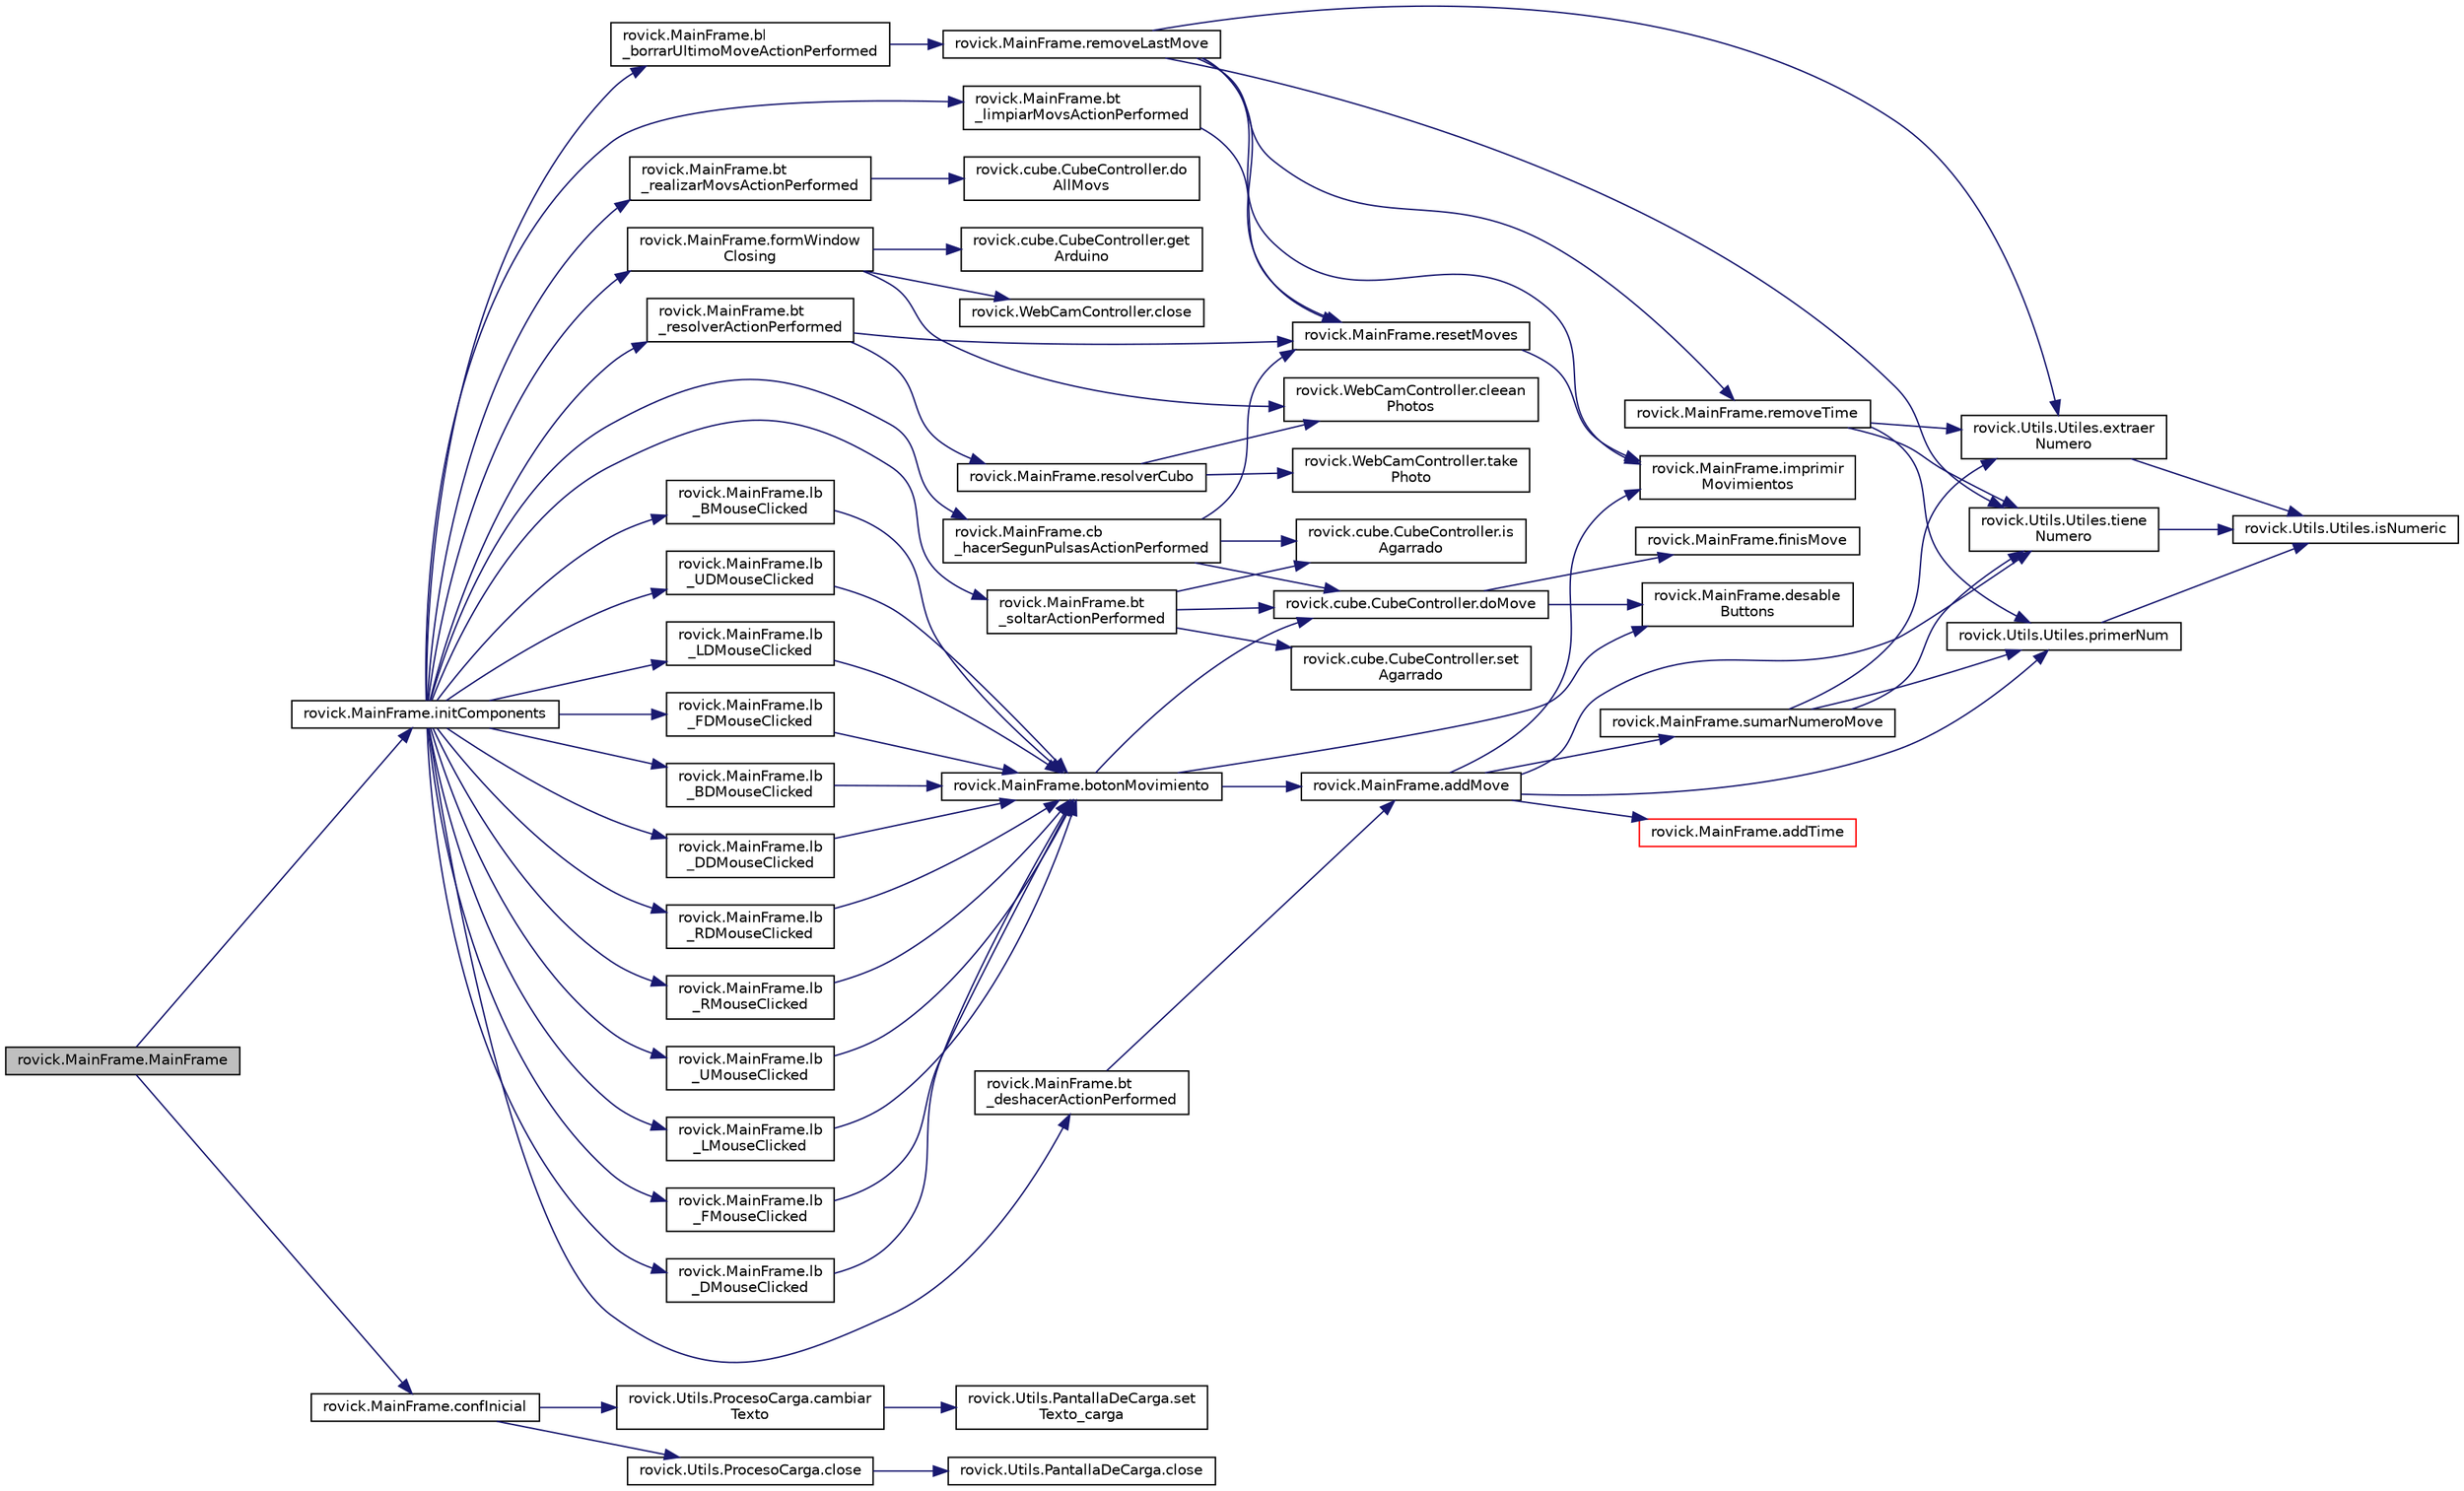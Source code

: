 digraph "rovick.MainFrame.MainFrame"
{
  edge [fontname="Helvetica",fontsize="10",labelfontname="Helvetica",labelfontsize="10"];
  node [fontname="Helvetica",fontsize="10",shape=record];
  rankdir="LR";
  Node37 [label="rovick.MainFrame.MainFrame",height=0.2,width=0.4,color="black", fillcolor="grey75", style="filled", fontcolor="black"];
  Node37 -> Node38 [color="midnightblue",fontsize="10",style="solid",fontname="Helvetica"];
  Node38 [label="rovick.MainFrame.initComponents",height=0.2,width=0.4,color="black", fillcolor="white", style="filled",URL="$classrovick_1_1_main_frame.html#a6bfda0f949106916323960d384a309e0"];
  Node38 -> Node39 [color="midnightblue",fontsize="10",style="solid",fontname="Helvetica"];
  Node39 [label="rovick.MainFrame.formWindow\lClosing",height=0.2,width=0.4,color="black", fillcolor="white", style="filled",URL="$group___otros.html#ga0ea294660bffb1e18b2f08dbeea502f4"];
  Node39 -> Node40 [color="midnightblue",fontsize="10",style="solid",fontname="Helvetica"];
  Node40 [label="rovick.cube.CubeController.get\lArduino",height=0.2,width=0.4,color="black", fillcolor="white", style="filled",URL="$classrovick_1_1cube_1_1_cube_controller.html#abf182aadfa46c99ea9edc79b2fc12b9e",tooltip="Devuelve el arduino del controlador. "];
  Node39 -> Node41 [color="midnightblue",fontsize="10",style="solid",fontname="Helvetica"];
  Node41 [label="rovick.WebCamController.cleean\lPhotos",height=0.2,width=0.4,color="black", fillcolor="white", style="filled",URL="$classrovick_1_1_web_cam_controller.html#aa6f72166f84d421193161bb03d0241f6",tooltip="Borra todas los archivos en la carpeta webCam_images. "];
  Node39 -> Node42 [color="midnightblue",fontsize="10",style="solid",fontname="Helvetica"];
  Node42 [label="rovick.WebCamController.close",height=0.2,width=0.4,color="black", fillcolor="white", style="filled",URL="$classrovick_1_1_web_cam_controller.html#ae8b2d7a0ffa4b04cff02565620225aef",tooltip="Cierra la WebCam. "];
  Node38 -> Node43 [color="midnightblue",fontsize="10",style="solid",fontname="Helvetica"];
  Node43 [label="rovick.MainFrame.lb\l_RDMouseClicked",height=0.2,width=0.4,color="black", fillcolor="white", style="filled",URL="$group___botones.html#ga3d74cf4cc0f87ec35842fd8fff42e80c"];
  Node43 -> Node44 [color="midnightblue",fontsize="10",style="solid",fontname="Helvetica"];
  Node44 [label="rovick.MainFrame.botonMovimiento",height=0.2,width=0.4,color="black", fillcolor="white", style="filled",URL="$group___principales.html#gae2c42cbf5cab358d9b60d6c7a50ab85f",tooltip="Metodo al que llaman los Botones de los movimientos, Si el checkBox cb_hacerSegunPulsas esta activado..."];
  Node44 -> Node45 [color="midnightblue",fontsize="10",style="solid",fontname="Helvetica"];
  Node45 [label="rovick.MainFrame.addMove",height=0.2,width=0.4,color="black", fillcolor="white", style="filled",URL="$group___auxiliares.html#ga49c8ae6bbd67d575b5b9c8ee575a82ff",tooltip="Añade el movimiento al ArrayLista movimientos dependiendo de que movimiento sea. "];
  Node45 -> Node46 [color="midnightblue",fontsize="10",style="solid",fontname="Helvetica"];
  Node46 [label="rovick.Utils.Utiles.tiene\lNumero",height=0.2,width=0.4,color="black", fillcolor="white", style="filled",URL="$classrovick_1_1_utils_1_1_utiles.html#a3727c5ee9df98a910159a619889f7bda",tooltip="Metodo que te devuelve true si la cadena pasada contiene algún numero. "];
  Node46 -> Node47 [color="midnightblue",fontsize="10",style="solid",fontname="Helvetica"];
  Node47 [label="rovick.Utils.Utiles.isNumeric",height=0.2,width=0.4,color="black", fillcolor="white", style="filled",URL="$classrovick_1_1_utils_1_1_utiles.html#af34c18d8e5344dc7bbc7be79a1bff7f1",tooltip="Metodo que te devuelve true si la cadena pasada es numérica. "];
  Node45 -> Node48 [color="midnightblue",fontsize="10",style="solid",fontname="Helvetica"];
  Node48 [label="rovick.Utils.Utiles.primerNum",height=0.2,width=0.4,color="black", fillcolor="white", style="filled",URL="$classrovick_1_1_utils_1_1_utiles.html#a6844ffe69749214354abe47b5a4d19ba",tooltip="Metdo que devuelve la posicion del pimier numero numérico de la cadena. "];
  Node48 -> Node47 [color="midnightblue",fontsize="10",style="solid",fontname="Helvetica"];
  Node45 -> Node49 [color="midnightblue",fontsize="10",style="solid",fontname="Helvetica"];
  Node49 [label="rovick.MainFrame.sumarNumeroMove",height=0.2,width=0.4,color="black", fillcolor="white", style="filled",URL="$group___auxiliares.html#ga724eeaf4315d25cbeae55131e775b2cb",tooltip="Suma al string move un movimiento. "];
  Node49 -> Node46 [color="midnightblue",fontsize="10",style="solid",fontname="Helvetica"];
  Node49 -> Node50 [color="midnightblue",fontsize="10",style="solid",fontname="Helvetica"];
  Node50 [label="rovick.Utils.Utiles.extraer\lNumero",height=0.2,width=0.4,color="black", fillcolor="white", style="filled",URL="$classrovick_1_1_utils_1_1_utiles.html#a7bc6aa7244f58b59cb5d6ae1d87b1cf5",tooltip="Metodo que te devuelve el entero que contine la cadena. "];
  Node50 -> Node47 [color="midnightblue",fontsize="10",style="solid",fontname="Helvetica"];
  Node49 -> Node48 [color="midnightblue",fontsize="10",style="solid",fontname="Helvetica"];
  Node45 -> Node51 [color="midnightblue",fontsize="10",style="solid",fontname="Helvetica"];
  Node51 [label="rovick.MainFrame.addTime",height=0.2,width=0.4,color="red", fillcolor="white", style="filled",URL="$group___auxiliares.html#ga6427827ba7ae6ec2db0c2fedaa60b196",tooltip="Encargado de añadir el tiempo correspondiente el GregorianCalendar tiempo. "];
  Node45 -> Node53 [color="midnightblue",fontsize="10",style="solid",fontname="Helvetica"];
  Node53 [label="rovick.MainFrame.imprimir\lMovimientos",height=0.2,width=0.4,color="black", fillcolor="white", style="filled",URL="$group___auxiliares.html#gab1aea5aaaa8b8b695b3c30c08a2fb705",tooltip="Encorgado de rellenar el TextArea de los movimientos a partir del ArrayList movimientos. "];
  Node44 -> Node54 [color="midnightblue",fontsize="10",style="solid",fontname="Helvetica"];
  Node54 [label="rovick.MainFrame.desable\lButtons",height=0.2,width=0.4,color="black", fillcolor="white", style="filled",URL="$group___auxiliares.html#ga4e69c788c01026510dfbe2f8faabc9e7",tooltip="Activa o desactiva los botones para que no se pueda hacer nada mientas que se haga el proceso de hace..."];
  Node44 -> Node55 [color="midnightblue",fontsize="10",style="solid",fontname="Helvetica"];
  Node55 [label="rovick.cube.CubeController.doMove",height=0.2,width=0.4,color="black", fillcolor="white", style="filled",URL="$classrovick_1_1cube_1_1_cube_controller.html#a2479be2cad3321bf55483c5b005066c5",tooltip="Metodo que envia al arduino la orden de hacer un movimiento. "];
  Node55 -> Node54 [color="midnightblue",fontsize="10",style="solid",fontname="Helvetica"];
  Node55 -> Node56 [color="midnightblue",fontsize="10",style="solid",fontname="Helvetica"];
  Node56 [label="rovick.MainFrame.finisMove",height=0.2,width=0.4,color="black", fillcolor="white", style="filled",URL="$group___auxiliares.html#gaf71bdd2e0bac5603a5ff80cccd01bcf1",tooltip="Resta el String finMove al numero de movimientos,Jlabel lb_movs. "];
  Node38 -> Node57 [color="midnightblue",fontsize="10",style="solid",fontname="Helvetica"];
  Node57 [label="rovick.MainFrame.lb\l_RMouseClicked",height=0.2,width=0.4,color="black", fillcolor="white", style="filled",URL="$group___botones.html#ga806a4d37b42c38a01063536d98bf9442"];
  Node57 -> Node44 [color="midnightblue",fontsize="10",style="solid",fontname="Helvetica"];
  Node38 -> Node58 [color="midnightblue",fontsize="10",style="solid",fontname="Helvetica"];
  Node58 [label="rovick.MainFrame.lb\l_UMouseClicked",height=0.2,width=0.4,color="black", fillcolor="white", style="filled",URL="$group___botones.html#gad7d6a61ea3f70d947bab03ca93f5c76f"];
  Node58 -> Node44 [color="midnightblue",fontsize="10",style="solid",fontname="Helvetica"];
  Node38 -> Node59 [color="midnightblue",fontsize="10",style="solid",fontname="Helvetica"];
  Node59 [label="rovick.MainFrame.lb\l_LMouseClicked",height=0.2,width=0.4,color="black", fillcolor="white", style="filled",URL="$group___botones.html#gab1bffa7346d3a8a6a04c7c74edd854b9"];
  Node59 -> Node44 [color="midnightblue",fontsize="10",style="solid",fontname="Helvetica"];
  Node38 -> Node60 [color="midnightblue",fontsize="10",style="solid",fontname="Helvetica"];
  Node60 [label="rovick.MainFrame.lb\l_FMouseClicked",height=0.2,width=0.4,color="black", fillcolor="white", style="filled",URL="$group___botones.html#ga7dbf6abea21412b993496f2272394add"];
  Node60 -> Node44 [color="midnightblue",fontsize="10",style="solid",fontname="Helvetica"];
  Node38 -> Node61 [color="midnightblue",fontsize="10",style="solid",fontname="Helvetica"];
  Node61 [label="rovick.MainFrame.lb\l_DMouseClicked",height=0.2,width=0.4,color="black", fillcolor="white", style="filled",URL="$group___botones.html#gad29bf698bb00fce441a3666ce81c04f8"];
  Node61 -> Node44 [color="midnightblue",fontsize="10",style="solid",fontname="Helvetica"];
  Node38 -> Node62 [color="midnightblue",fontsize="10",style="solid",fontname="Helvetica"];
  Node62 [label="rovick.MainFrame.lb\l_BMouseClicked",height=0.2,width=0.4,color="black", fillcolor="white", style="filled",URL="$group___botones.html#ga1bf2298bc72ca8ad5e1a297e9fe553aa"];
  Node62 -> Node44 [color="midnightblue",fontsize="10",style="solid",fontname="Helvetica"];
  Node38 -> Node63 [color="midnightblue",fontsize="10",style="solid",fontname="Helvetica"];
  Node63 [label="rovick.MainFrame.lb\l_UDMouseClicked",height=0.2,width=0.4,color="black", fillcolor="white", style="filled",URL="$group___botones.html#ga8f21d07f95b26c7977f9caf32e4b1b2d"];
  Node63 -> Node44 [color="midnightblue",fontsize="10",style="solid",fontname="Helvetica"];
  Node38 -> Node64 [color="midnightblue",fontsize="10",style="solid",fontname="Helvetica"];
  Node64 [label="rovick.MainFrame.lb\l_LDMouseClicked",height=0.2,width=0.4,color="black", fillcolor="white", style="filled",URL="$group___botones.html#ga11a49350175011fe98d970f9aaabf65d"];
  Node64 -> Node44 [color="midnightblue",fontsize="10",style="solid",fontname="Helvetica"];
  Node38 -> Node65 [color="midnightblue",fontsize="10",style="solid",fontname="Helvetica"];
  Node65 [label="rovick.MainFrame.lb\l_FDMouseClicked",height=0.2,width=0.4,color="black", fillcolor="white", style="filled",URL="$group___botones.html#ga31321cdc0955f60c49b93b3ada6d8866"];
  Node65 -> Node44 [color="midnightblue",fontsize="10",style="solid",fontname="Helvetica"];
  Node38 -> Node66 [color="midnightblue",fontsize="10",style="solid",fontname="Helvetica"];
  Node66 [label="rovick.MainFrame.lb\l_BDMouseClicked",height=0.2,width=0.4,color="black", fillcolor="white", style="filled",URL="$group___botones.html#ga7e962ccf5b128e8f2804f42c61c86b7d"];
  Node66 -> Node44 [color="midnightblue",fontsize="10",style="solid",fontname="Helvetica"];
  Node38 -> Node67 [color="midnightblue",fontsize="10",style="solid",fontname="Helvetica"];
  Node67 [label="rovick.MainFrame.lb\l_DDMouseClicked",height=0.2,width=0.4,color="black", fillcolor="white", style="filled",URL="$group___botones.html#ga71ce387a0aeb3ea68ebdf029b180a3b6"];
  Node67 -> Node44 [color="midnightblue",fontsize="10",style="solid",fontname="Helvetica"];
  Node38 -> Node68 [color="midnightblue",fontsize="10",style="solid",fontname="Helvetica"];
  Node68 [label="rovick.MainFrame.cb\l_hacerSegunPulsasActionPerformed",height=0.2,width=0.4,color="black", fillcolor="white", style="filled",URL="$group___otros.html#gae3f02523f5de684738708fa8fafd59a2"];
  Node68 -> Node69 [color="midnightblue",fontsize="10",style="solid",fontname="Helvetica"];
  Node69 [label="rovick.cube.CubeController.is\lAgarrado",height=0.2,width=0.4,color="black", fillcolor="white", style="filled",URL="$classrovick_1_1cube_1_1_cube_controller.html#a466bfc94bfa8c4f631e3f5b8ce33f673"];
  Node68 -> Node55 [color="midnightblue",fontsize="10",style="solid",fontname="Helvetica"];
  Node68 -> Node70 [color="midnightblue",fontsize="10",style="solid",fontname="Helvetica"];
  Node70 [label="rovick.MainFrame.resetMoves",height=0.2,width=0.4,color="black", fillcolor="white", style="filled",URL="$group___auxiliares.html#ga5c0bd377260e617abd7b98081ccd538d",tooltip="Limpia la interface y duvuelve las variables a su estado por defecto. "];
  Node70 -> Node53 [color="midnightblue",fontsize="10",style="solid",fontname="Helvetica"];
  Node38 -> Node71 [color="midnightblue",fontsize="10",style="solid",fontname="Helvetica"];
  Node71 [label="rovick.MainFrame.bt\l_resolverActionPerformed",height=0.2,width=0.4,color="black", fillcolor="white", style="filled",URL="$group___otros.html#ga97be6de2f330b3b3559fc5a3a67840ed"];
  Node71 -> Node70 [color="midnightblue",fontsize="10",style="solid",fontname="Helvetica"];
  Node71 -> Node72 [color="midnightblue",fontsize="10",style="solid",fontname="Helvetica"];
  Node72 [label="rovick.MainFrame.resolverCubo",height=0.2,width=0.4,color="black", fillcolor="white", style="filled",URL="$group___principales.html#gaa3e14d8711338048cba47d22606e668a",tooltip="Metodo que genera los movimientos necesarios para resolver el cubo. "];
  Node72 -> Node41 [color="midnightblue",fontsize="10",style="solid",fontname="Helvetica"];
  Node72 -> Node73 [color="midnightblue",fontsize="10",style="solid",fontname="Helvetica"];
  Node73 [label="rovick.WebCamController.take\lPhoto",height=0.2,width=0.4,color="black", fillcolor="white", style="filled",URL="$classrovick_1_1_web_cam_controller.html#a6c62feb2e32b0079bb10aebe78e4bd9e",tooltip="Tama un foto en formato jpg y la pone con el nombre pasado. "];
  Node38 -> Node74 [color="midnightblue",fontsize="10",style="solid",fontname="Helvetica"];
  Node74 [label="rovick.MainFrame.bt\l_limpiarMovsActionPerformed",height=0.2,width=0.4,color="black", fillcolor="white", style="filled",URL="$group___otros.html#ga0c811439533d95200c76cdc2c9395d59"];
  Node74 -> Node70 [color="midnightblue",fontsize="10",style="solid",fontname="Helvetica"];
  Node38 -> Node75 [color="midnightblue",fontsize="10",style="solid",fontname="Helvetica"];
  Node75 [label="rovick.MainFrame.bt\l_realizarMovsActionPerformed",height=0.2,width=0.4,color="black", fillcolor="white", style="filled",URL="$group___otros.html#ga704612ec35228e3e590163cedbcc3f2a"];
  Node75 -> Node76 [color="midnightblue",fontsize="10",style="solid",fontname="Helvetica"];
  Node76 [label="rovick.cube.CubeController.do\lAllMovs",height=0.2,width=0.4,color="black", fillcolor="white", style="filled",URL="$classrovick_1_1cube_1_1_cube_controller.html#a4e65189dab94a0a03e56cb12c2d1e4fb",tooltip="Metodo que se encarga de realizar todas los movimientos. "];
  Node38 -> Node77 [color="midnightblue",fontsize="10",style="solid",fontname="Helvetica"];
  Node77 [label="rovick.MainFrame.bt\l_deshacerActionPerformed",height=0.2,width=0.4,color="black", fillcolor="white", style="filled",URL="$group___otros.html#ga822786b927cc80f5020a8e8a3ca93a2f"];
  Node77 -> Node45 [color="midnightblue",fontsize="10",style="solid",fontname="Helvetica"];
  Node38 -> Node78 [color="midnightblue",fontsize="10",style="solid",fontname="Helvetica"];
  Node78 [label="rovick.MainFrame.bt\l_soltarActionPerformed",height=0.2,width=0.4,color="black", fillcolor="white", style="filled",URL="$group___botones.html#ga7de921340fd7656862b4d59e5a7752a4"];
  Node78 -> Node69 [color="midnightblue",fontsize="10",style="solid",fontname="Helvetica"];
  Node78 -> Node55 [color="midnightblue",fontsize="10",style="solid",fontname="Helvetica"];
  Node78 -> Node79 [color="midnightblue",fontsize="10",style="solid",fontname="Helvetica"];
  Node79 [label="rovick.cube.CubeController.set\lAgarrado",height=0.2,width=0.4,color="black", fillcolor="white", style="filled",URL="$classrovick_1_1cube_1_1_cube_controller.html#a9ec650c6f8f6e214c062c3b8947b836a"];
  Node38 -> Node80 [color="midnightblue",fontsize="10",style="solid",fontname="Helvetica"];
  Node80 [label="rovick.MainFrame.bl\l_borrarUltimoMoveActionPerformed",height=0.2,width=0.4,color="black", fillcolor="white", style="filled",URL="$group___otros.html#ga34294f2c62e4f116ccf881cfefcaeacb"];
  Node80 -> Node81 [color="midnightblue",fontsize="10",style="solid",fontname="Helvetica"];
  Node81 [label="rovick.MainFrame.removeLastMove",height=0.2,width=0.4,color="black", fillcolor="white", style="filled",URL="$group___auxiliares.html#ga27c198265fb7a3f149b95aaac12bf9f0",tooltip="Borra el ultimo movimiento del ArrayList movimientos, y ajusta los tiempos y los movimientos. "];
  Node81 -> Node82 [color="midnightblue",fontsize="10",style="solid",fontname="Helvetica"];
  Node82 [label="rovick.MainFrame.removeTime",height=0.2,width=0.4,color="black", fillcolor="white", style="filled",URL="$group___auxiliares.html#gaf06cc67bd587af7c4b5749cb74c55854",tooltip="Resta tiempo al GregorianCalendar tiempo dependiendo de que movimiento sea. "];
  Node82 -> Node46 [color="midnightblue",fontsize="10",style="solid",fontname="Helvetica"];
  Node82 -> Node48 [color="midnightblue",fontsize="10",style="solid",fontname="Helvetica"];
  Node82 -> Node50 [color="midnightblue",fontsize="10",style="solid",fontname="Helvetica"];
  Node81 -> Node46 [color="midnightblue",fontsize="10",style="solid",fontname="Helvetica"];
  Node81 -> Node50 [color="midnightblue",fontsize="10",style="solid",fontname="Helvetica"];
  Node81 -> Node53 [color="midnightblue",fontsize="10",style="solid",fontname="Helvetica"];
  Node81 -> Node70 [color="midnightblue",fontsize="10",style="solid",fontname="Helvetica"];
  Node37 -> Node83 [color="midnightblue",fontsize="10",style="solid",fontname="Helvetica"];
  Node83 [label="rovick.MainFrame.confInicial",height=0.2,width=0.4,color="black", fillcolor="white", style="filled",URL="$group___principales.html#ga80f1d7e5687e8397e77a4666f863417c",tooltip="Metodo que se encarga de configurar la vista y las conexiones utilizadas (arduino, camara...) "];
  Node83 -> Node84 [color="midnightblue",fontsize="10",style="solid",fontname="Helvetica"];
  Node84 [label="rovick.Utils.ProcesoCarga.cambiar\lTexto",height=0.2,width=0.4,color="black", fillcolor="white", style="filled",URL="$classrovick_1_1_utils_1_1_proceso_carga.html#aad4e37dd5ca3ee5d5652e1ea1219147f"];
  Node84 -> Node85 [color="midnightblue",fontsize="10",style="solid",fontname="Helvetica"];
  Node85 [label="rovick.Utils.PantallaDeCarga.set\lTexto_carga",height=0.2,width=0.4,color="black", fillcolor="white", style="filled",URL="$classrovick_1_1_utils_1_1_pantalla_de_carga.html#ac0a09e460334863f7bfe49c0b9b6d330"];
  Node83 -> Node86 [color="midnightblue",fontsize="10",style="solid",fontname="Helvetica"];
  Node86 [label="rovick.Utils.ProcesoCarga.close",height=0.2,width=0.4,color="black", fillcolor="white", style="filled",URL="$classrovick_1_1_utils_1_1_proceso_carga.html#a56abe12d85894bab329b62ec4e6d895d"];
  Node86 -> Node87 [color="midnightblue",fontsize="10",style="solid",fontname="Helvetica"];
  Node87 [label="rovick.Utils.PantallaDeCarga.close",height=0.2,width=0.4,color="black", fillcolor="white", style="filled",URL="$classrovick_1_1_utils_1_1_pantalla_de_carga.html#a7e88b824b01d806e3544db0a1d5e6a4f",tooltip="Cierra esta pantalla. "];
}
